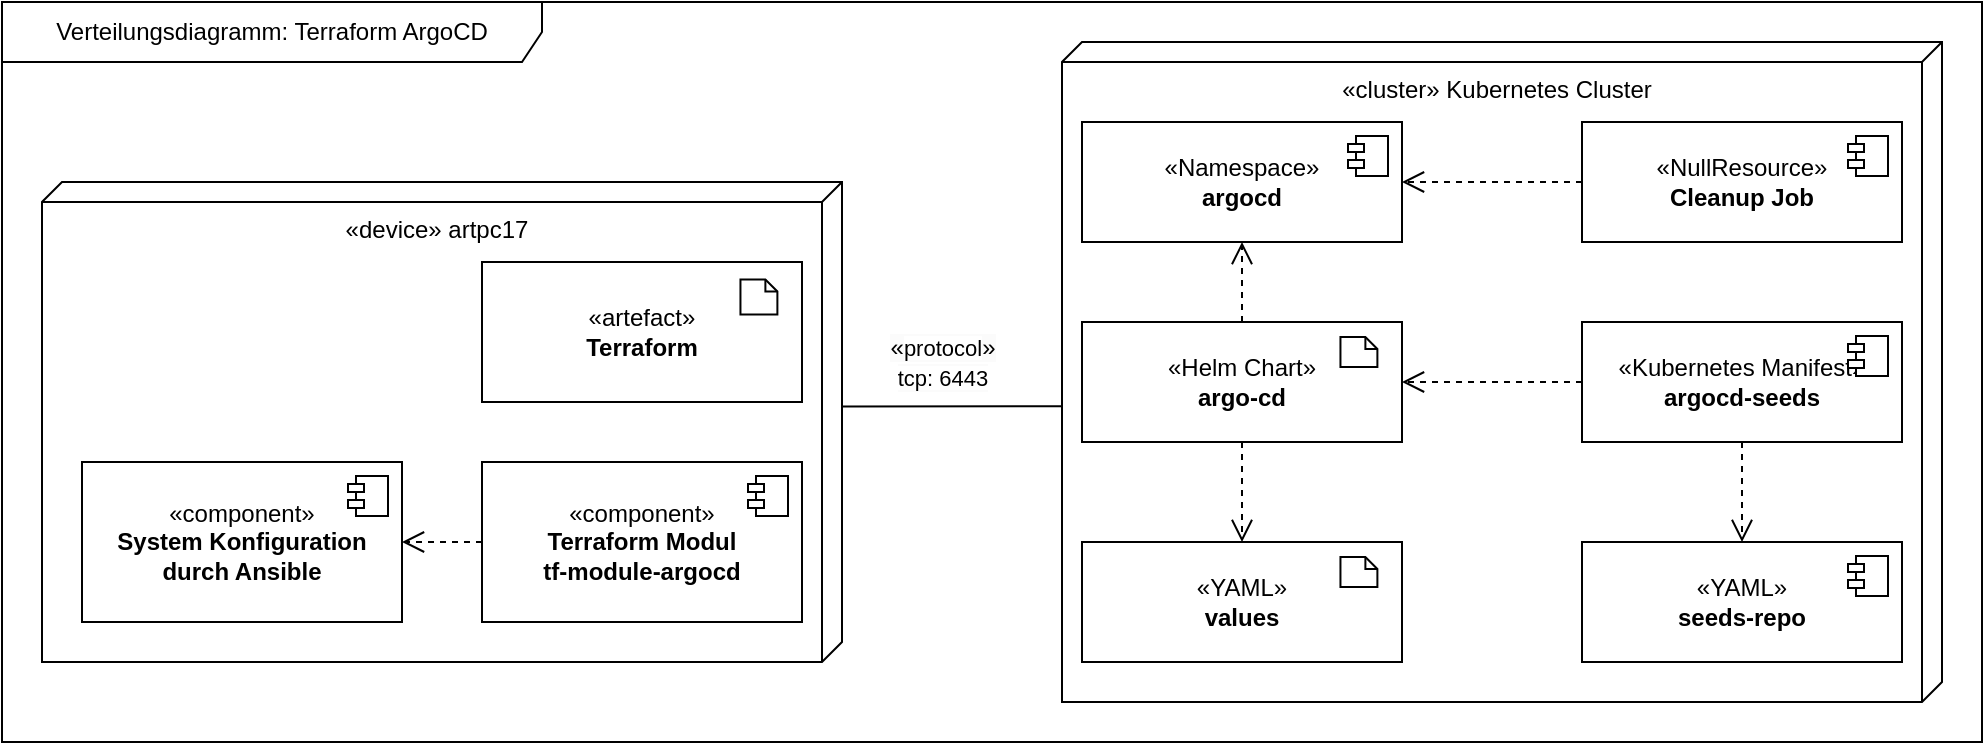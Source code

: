 <mxfile version="26.0.3">
  <diagram name="Seite-1" id="podOPkqIoY8BDx9PpH1g">
    <mxGraphModel dx="1780" dy="744" grid="1" gridSize="10" guides="1" tooltips="1" connect="1" arrows="1" fold="1" page="1" pageScale="1" pageWidth="827" pageHeight="1169" math="0" shadow="0">
      <root>
        <mxCell id="0" />
        <mxCell id="1" parent="0" />
        <mxCell id="Bd3uD_yKP8gj1FbGmQv1-1" value="«cluster» Kubernetes Cluster" style="verticalAlign=top;align=center;shape=cube;size=10;direction=south;html=1;boundedLbl=1;spacingLeft=5;whiteSpace=wrap;" parent="1" vertex="1">
          <mxGeometry x="570" y="60" width="440" height="330" as="geometry" />
        </mxCell>
        <mxCell id="Bd3uD_yKP8gj1FbGmQv1-2" value="«device» artpc17" style="verticalAlign=top;align=center;shape=cube;size=10;direction=south;html=1;boundedLbl=1;spacingLeft=5;whiteSpace=wrap;" parent="1" vertex="1">
          <mxGeometry x="60" y="130" width="400" height="240" as="geometry" />
        </mxCell>
        <mxCell id="Bd3uD_yKP8gj1FbGmQv1-3" style="rounded=0;orthogonalLoop=1;jettySize=auto;html=1;exitX=0;exitY=0.5;exitDx=0;exitDy=0;dashed=1;endArrow=open;endFill=0;entryX=1;entryY=0.5;entryDx=0;entryDy=0;endSize=9;" parent="1" source="Bd3uD_yKP8gj1FbGmQv1-4" target="Bd3uD_yKP8gj1FbGmQv1-13" edge="1">
          <mxGeometry relative="1" as="geometry">
            <mxPoint x="190" y="320" as="targetPoint" />
          </mxGeometry>
        </mxCell>
        <mxCell id="Bd3uD_yKP8gj1FbGmQv1-4" value="«component»&lt;br&gt;&lt;b&gt;Terraform Modul&lt;br&gt;tf-module-argocd&lt;/b&gt;" style="html=1;dropTarget=0;whiteSpace=wrap;" parent="1" vertex="1">
          <mxGeometry x="280" y="270" width="160" height="80" as="geometry" />
        </mxCell>
        <mxCell id="Bd3uD_yKP8gj1FbGmQv1-5" value="" style="shape=module;jettyWidth=8;jettyHeight=4;" parent="Bd3uD_yKP8gj1FbGmQv1-4" vertex="1">
          <mxGeometry x="1" width="20" height="20" relative="1" as="geometry">
            <mxPoint x="-27" y="7" as="offset" />
          </mxGeometry>
        </mxCell>
        <mxCell id="Bd3uD_yKP8gj1FbGmQv1-6" value="" style="group" parent="1" vertex="1" connectable="0">
          <mxGeometry x="280" y="170" width="160" height="70" as="geometry" />
        </mxCell>
        <mxCell id="Bd3uD_yKP8gj1FbGmQv1-7" value="«artefact»&lt;br&gt;&lt;b&gt;Terraform&lt;/b&gt;" style="html=1;dropTarget=0;whiteSpace=wrap;" parent="Bd3uD_yKP8gj1FbGmQv1-6" vertex="1">
          <mxGeometry width="160" height="70" as="geometry" />
        </mxCell>
        <mxCell id="Bd3uD_yKP8gj1FbGmQv1-8" value="" style="shape=note2;boundedLbl=1;whiteSpace=wrap;html=1;size=6;verticalAlign=top;align=left;spacingLeft=5;" parent="Bd3uD_yKP8gj1FbGmQv1-6" vertex="1">
          <mxGeometry x="129.231" y="8.75" width="18.462" height="17.5" as="geometry" />
        </mxCell>
        <mxCell id="Bd3uD_yKP8gj1FbGmQv1-11" style="edgeStyle=orthogonalEdgeStyle;rounded=0;orthogonalLoop=1;jettySize=auto;html=1;exitX=0;exitY=0;exitDx=145;exitDy=0;exitPerimeter=0;endArrow=none;endFill=0;entryX=0.552;entryY=1;entryDx=0;entryDy=0;entryPerimeter=0;" parent="1" source="Bd3uD_yKP8gj1FbGmQv1-2" target="Bd3uD_yKP8gj1FbGmQv1-1" edge="1">
          <mxGeometry relative="1" as="geometry">
            <mxPoint x="564" y="275" as="targetPoint" />
            <Array as="points">
              <mxPoint x="460" y="242" />
            </Array>
          </mxGeometry>
        </mxCell>
        <mxCell id="Bd3uD_yKP8gj1FbGmQv1-12" value="&lt;span style=&quot;font-size: 12px; text-wrap: wrap; background-color: rgb(251, 251, 251);&quot;&gt;&lt;span style=&quot;text-wrap-style: initial; background-color: rgb(251, 251, 251);&quot;&gt;«&lt;/span&gt;&lt;span style=&quot;font-size: 11px; text-wrap-mode: nowrap; background-color: rgb(255, 255, 255);&quot;&gt;protocol&lt;/span&gt;&lt;span style=&quot;text-wrap-style: initial; background-color: rgb(251, 251, 251);&quot;&gt;»&lt;/span&gt;&lt;br style=&quot;font-size: 11px; text-wrap-mode: nowrap;&quot;&gt;&lt;span style=&quot;font-size: 11px; text-wrap-mode: nowrap; background-color: rgb(255, 255, 255);&quot;&gt;tcp: 6443&lt;/span&gt;&lt;/span&gt;" style="edgeLabel;html=1;align=center;verticalAlign=middle;resizable=0;points=[];" parent="Bd3uD_yKP8gj1FbGmQv1-11" vertex="1" connectable="0">
          <mxGeometry x="-0.261" y="2" relative="1" as="geometry">
            <mxPoint x="30" y="-20" as="offset" />
          </mxGeometry>
        </mxCell>
        <mxCell id="Bd3uD_yKP8gj1FbGmQv1-13" value="«component»&lt;br&gt;&lt;b&gt;System Konfiguration durch Ansible&lt;/b&gt;" style="html=1;dropTarget=0;whiteSpace=wrap;" parent="1" vertex="1">
          <mxGeometry x="80" y="270" width="160" height="80" as="geometry" />
        </mxCell>
        <mxCell id="Bd3uD_yKP8gj1FbGmQv1-14" value="" style="shape=module;jettyWidth=8;jettyHeight=4;" parent="Bd3uD_yKP8gj1FbGmQv1-13" vertex="1">
          <mxGeometry x="1" width="20" height="20" relative="1" as="geometry">
            <mxPoint x="-27" y="7" as="offset" />
          </mxGeometry>
        </mxCell>
        <mxCell id="Bd3uD_yKP8gj1FbGmQv1-16" value="«Namespace»&lt;b&gt;&lt;br&gt;argocd&lt;/b&gt;" style="html=1;dropTarget=0;whiteSpace=wrap;" parent="1" vertex="1">
          <mxGeometry x="580" y="100" width="160" height="60" as="geometry" />
        </mxCell>
        <mxCell id="Bd3uD_yKP8gj1FbGmQv1-17" value="" style="shape=module;jettyWidth=8;jettyHeight=4;" parent="Bd3uD_yKP8gj1FbGmQv1-16" vertex="1">
          <mxGeometry x="1" width="20" height="20" relative="1" as="geometry">
            <mxPoint x="-27" y="7" as="offset" />
          </mxGeometry>
        </mxCell>
        <mxCell id="Bd3uD_yKP8gj1FbGmQv1-18" value="«NullResource»&lt;div&gt;&lt;b&gt;Cleanup Job&lt;/b&gt;&lt;/div&gt;" style="html=1;dropTarget=0;whiteSpace=wrap;" parent="1" vertex="1">
          <mxGeometry x="830" y="100" width="160" height="60" as="geometry" />
        </mxCell>
        <mxCell id="Bd3uD_yKP8gj1FbGmQv1-19" value="" style="shape=module;jettyWidth=8;jettyHeight=4;" parent="Bd3uD_yKP8gj1FbGmQv1-18" vertex="1">
          <mxGeometry x="1" width="20" height="20" relative="1" as="geometry">
            <mxPoint x="-27" y="7" as="offset" />
          </mxGeometry>
        </mxCell>
        <mxCell id="Bd3uD_yKP8gj1FbGmQv1-20" value="" style="group" parent="1" vertex="1" connectable="0">
          <mxGeometry x="580" y="200" width="160" height="60" as="geometry" />
        </mxCell>
        <mxCell id="Bd3uD_yKP8gj1FbGmQv1-21" value="«Helm Chart»&lt;br&gt;&lt;b&gt;argo-cd&lt;/b&gt;" style="html=1;dropTarget=0;whiteSpace=wrap;" parent="Bd3uD_yKP8gj1FbGmQv1-20" vertex="1">
          <mxGeometry width="160" height="60" as="geometry" />
        </mxCell>
        <mxCell id="Bd3uD_yKP8gj1FbGmQv1-22" value="" style="shape=note2;boundedLbl=1;whiteSpace=wrap;html=1;size=6;verticalAlign=top;align=left;spacingLeft=5;" parent="Bd3uD_yKP8gj1FbGmQv1-20" vertex="1">
          <mxGeometry x="129.231" y="7.5" width="18.462" height="15" as="geometry" />
        </mxCell>
        <mxCell id="Bd3uD_yKP8gj1FbGmQv1-23" value="«Kubernetes Manifest»&lt;b&gt;&lt;br&gt;argocd-seeds&lt;/b&gt;" style="html=1;dropTarget=0;whiteSpace=wrap;" parent="1" vertex="1">
          <mxGeometry x="830" y="200" width="160" height="60" as="geometry" />
        </mxCell>
        <mxCell id="Bd3uD_yKP8gj1FbGmQv1-24" value="" style="shape=module;jettyWidth=8;jettyHeight=4;" parent="Bd3uD_yKP8gj1FbGmQv1-23" vertex="1">
          <mxGeometry x="1" width="20" height="20" relative="1" as="geometry">
            <mxPoint x="-27" y="7" as="offset" />
          </mxGeometry>
        </mxCell>
        <mxCell id="Bd3uD_yKP8gj1FbGmQv1-27" value="" style="group" parent="1" vertex="1" connectable="0">
          <mxGeometry x="580" y="310" width="160" height="60" as="geometry" />
        </mxCell>
        <mxCell id="Bd3uD_yKP8gj1FbGmQv1-28" value="«YAML»&lt;br&gt;&lt;b&gt;values&lt;/b&gt;" style="html=1;dropTarget=0;whiteSpace=wrap;" parent="Bd3uD_yKP8gj1FbGmQv1-27" vertex="1">
          <mxGeometry width="160" height="60" as="geometry" />
        </mxCell>
        <mxCell id="Bd3uD_yKP8gj1FbGmQv1-29" value="" style="shape=note2;boundedLbl=1;whiteSpace=wrap;html=1;size=6;verticalAlign=top;align=left;spacingLeft=5;" parent="Bd3uD_yKP8gj1FbGmQv1-27" vertex="1">
          <mxGeometry x="129.231" y="7.5" width="18.462" height="15" as="geometry" />
        </mxCell>
        <mxCell id="Bd3uD_yKP8gj1FbGmQv1-31" style="rounded=0;orthogonalLoop=1;jettySize=auto;html=1;exitX=0;exitY=0.5;exitDx=0;exitDy=0;dashed=1;endArrow=open;endFill=0;strokeWidth=1;endSize=9;startSize=6;entryX=1;entryY=0.5;entryDx=0;entryDy=0;" parent="1" source="Bd3uD_yKP8gj1FbGmQv1-23" target="Bd3uD_yKP8gj1FbGmQv1-21" edge="1">
          <mxGeometry relative="1" as="geometry">
            <mxPoint x="630" y="390" as="sourcePoint" />
            <mxPoint x="630" y="270" as="targetPoint" />
          </mxGeometry>
        </mxCell>
        <mxCell id="Bd3uD_yKP8gj1FbGmQv1-32" style="rounded=0;orthogonalLoop=1;jettySize=auto;html=1;dashed=1;endArrow=open;endFill=0;strokeWidth=1;endSize=9;startSize=6;entryX=1;entryY=0.5;entryDx=0;entryDy=0;exitX=0;exitY=0.5;exitDx=0;exitDy=0;" parent="1" source="Bd3uD_yKP8gj1FbGmQv1-18" target="Bd3uD_yKP8gj1FbGmQv1-16" edge="1">
          <mxGeometry relative="1" as="geometry">
            <mxPoint x="740" y="202" as="sourcePoint" />
            <mxPoint x="750" y="240" as="targetPoint" />
          </mxGeometry>
        </mxCell>
        <mxCell id="Bd3uD_yKP8gj1FbGmQv1-33" style="rounded=0;orthogonalLoop=1;jettySize=auto;html=1;dashed=1;endArrow=open;endFill=0;strokeWidth=1;endSize=9;startSize=6;entryX=0.5;entryY=1;entryDx=0;entryDy=0;exitX=0.5;exitY=0;exitDx=0;exitDy=0;" parent="1" source="Bd3uD_yKP8gj1FbGmQv1-21" target="Bd3uD_yKP8gj1FbGmQv1-16" edge="1">
          <mxGeometry relative="1" as="geometry">
            <mxPoint x="750" y="212" as="sourcePoint" />
            <mxPoint x="840" y="150" as="targetPoint" />
          </mxGeometry>
        </mxCell>
        <mxCell id="Bd3uD_yKP8gj1FbGmQv1-34" style="rounded=0;orthogonalLoop=1;jettySize=auto;html=1;exitX=0.5;exitY=1;exitDx=0;exitDy=0;entryX=0.5;entryY=0;entryDx=0;entryDy=0;dashed=1;endArrow=open;endFill=0;strokeWidth=1;endSize=9;startSize=6;" parent="1" source="Bd3uD_yKP8gj1FbGmQv1-23" target="Bd3uD_yKP8gj1FbGmQv1-25" edge="1">
          <mxGeometry relative="1" as="geometry">
            <mxPoint x="630" y="390" as="sourcePoint" />
            <mxPoint x="630" y="270" as="targetPoint" />
          </mxGeometry>
        </mxCell>
        <mxCell id="Bd3uD_yKP8gj1FbGmQv1-36" value="Verteilungsdiagramm: Terraform ArgoCD" style="shape=umlFrame;whiteSpace=wrap;html=1;pointerEvents=0;recursiveResize=0;container=1;collapsible=0;width=270;height=30;" parent="1" vertex="1">
          <mxGeometry x="40" y="40" width="990" height="370" as="geometry" />
        </mxCell>
        <mxCell id="Bd3uD_yKP8gj1FbGmQv1-25" value="«YAML»&lt;b&gt;&lt;br&gt;seeds-repo&lt;/b&gt;" style="html=1;dropTarget=0;whiteSpace=wrap;" parent="Bd3uD_yKP8gj1FbGmQv1-36" vertex="1">
          <mxGeometry x="790" y="270" width="160" height="60" as="geometry" />
        </mxCell>
        <mxCell id="Bd3uD_yKP8gj1FbGmQv1-26" value="" style="shape=module;jettyWidth=8;jettyHeight=4;" parent="Bd3uD_yKP8gj1FbGmQv1-25" vertex="1">
          <mxGeometry x="1" width="20" height="20" relative="1" as="geometry">
            <mxPoint x="-27" y="7" as="offset" />
          </mxGeometry>
        </mxCell>
        <mxCell id="Bd3uD_yKP8gj1FbGmQv1-30" style="rounded=0;orthogonalLoop=1;jettySize=auto;html=1;exitX=0.5;exitY=1;exitDx=0;exitDy=0;entryX=0.5;entryY=0;entryDx=0;entryDy=0;dashed=1;endArrow=open;endFill=0;strokeWidth=1;endSize=9;startSize=6;" parent="1" source="Bd3uD_yKP8gj1FbGmQv1-21" target="Bd3uD_yKP8gj1FbGmQv1-28" edge="1">
          <mxGeometry relative="1" as="geometry">
            <mxPoint x="670" y="320" as="sourcePoint" />
            <mxPoint x="620" y="290" as="targetPoint" />
          </mxGeometry>
        </mxCell>
      </root>
    </mxGraphModel>
  </diagram>
</mxfile>
